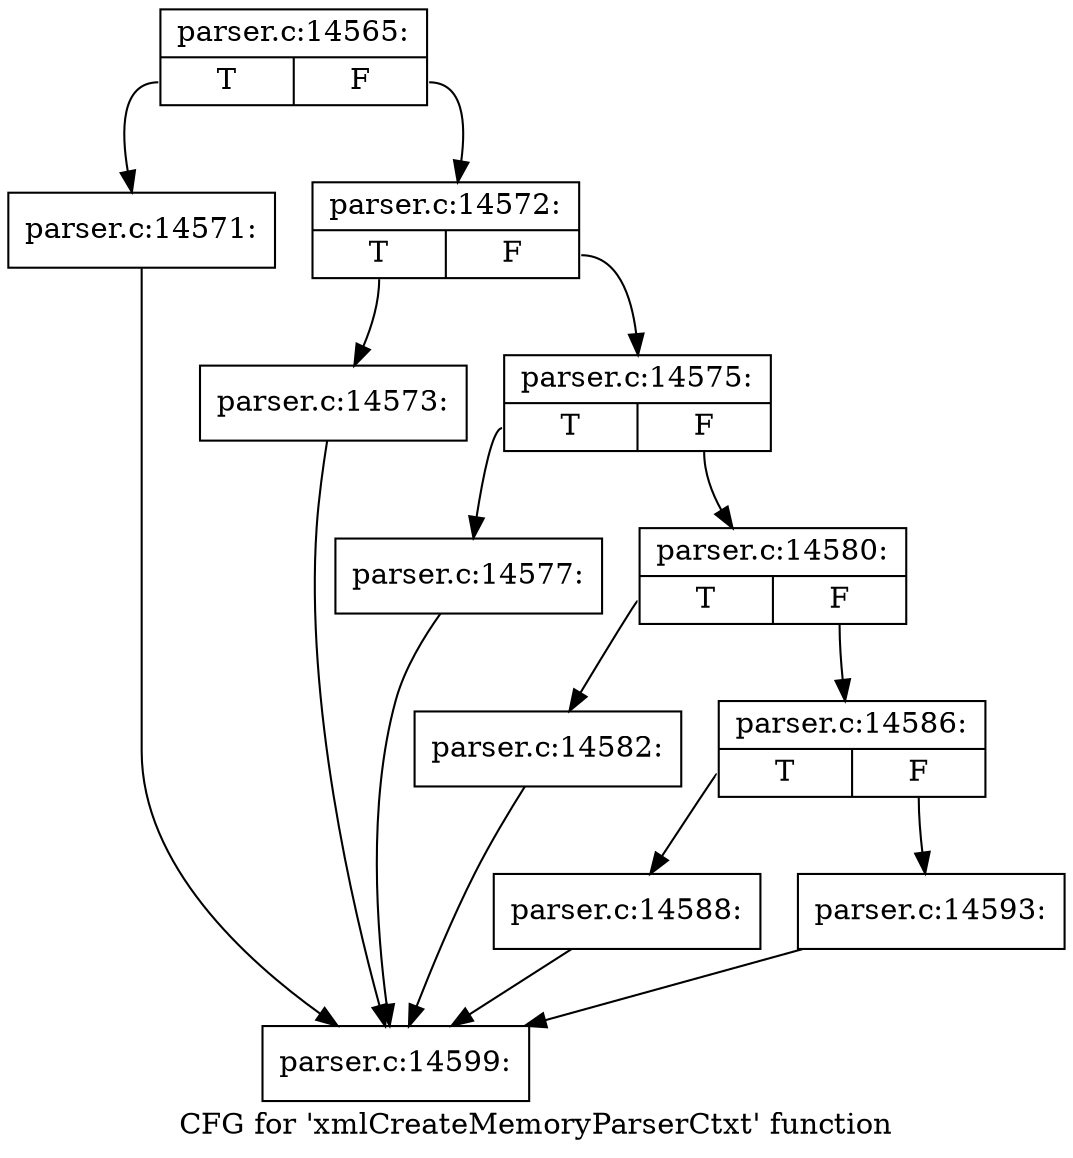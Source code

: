 digraph "CFG for 'xmlCreateMemoryParserCtxt' function" {
	label="CFG for 'xmlCreateMemoryParserCtxt' function";

	Node0x59de6c0 [shape=record,label="{parser.c:14565:|{<s0>T|<s1>F}}"];
	Node0x59de6c0:s0 -> Node0x59ec6d0;
	Node0x59de6c0:s1 -> Node0x59ec720;
	Node0x59ec6d0 [shape=record,label="{parser.c:14571:}"];
	Node0x59ec6d0 -> Node0x59eb9e0;
	Node0x59ec720 [shape=record,label="{parser.c:14572:|{<s0>T|<s1>F}}"];
	Node0x59ec720:s0 -> Node0x59ecb80;
	Node0x59ec720:s1 -> Node0x59ecbd0;
	Node0x59ecb80 [shape=record,label="{parser.c:14573:}"];
	Node0x59ecb80 -> Node0x59eb9e0;
	Node0x59ecbd0 [shape=record,label="{parser.c:14575:|{<s0>T|<s1>F}}"];
	Node0x59ecbd0:s0 -> Node0x59ed1b0;
	Node0x59ecbd0:s1 -> Node0x59ed200;
	Node0x59ed1b0 [shape=record,label="{parser.c:14577:}"];
	Node0x59ed1b0 -> Node0x59eb9e0;
	Node0x59ed200 [shape=record,label="{parser.c:14580:|{<s0>T|<s1>F}}"];
	Node0x59ed200:s0 -> Node0x59edf20;
	Node0x59ed200:s1 -> Node0x59ee250;
	Node0x59edf20 [shape=record,label="{parser.c:14582:}"];
	Node0x59edf20 -> Node0x59eb9e0;
	Node0x59ee250 [shape=record,label="{parser.c:14586:|{<s0>T|<s1>F}}"];
	Node0x59ee250:s0 -> Node0x59ee200;
	Node0x59ee250:s1 -> Node0x59ee950;
	Node0x59ee200 [shape=record,label="{parser.c:14588:}"];
	Node0x59ee200 -> Node0x59eb9e0;
	Node0x59ee950 [shape=record,label="{parser.c:14593:}"];
	Node0x59ee950 -> Node0x59eb9e0;
	Node0x59eb9e0 [shape=record,label="{parser.c:14599:}"];
}

